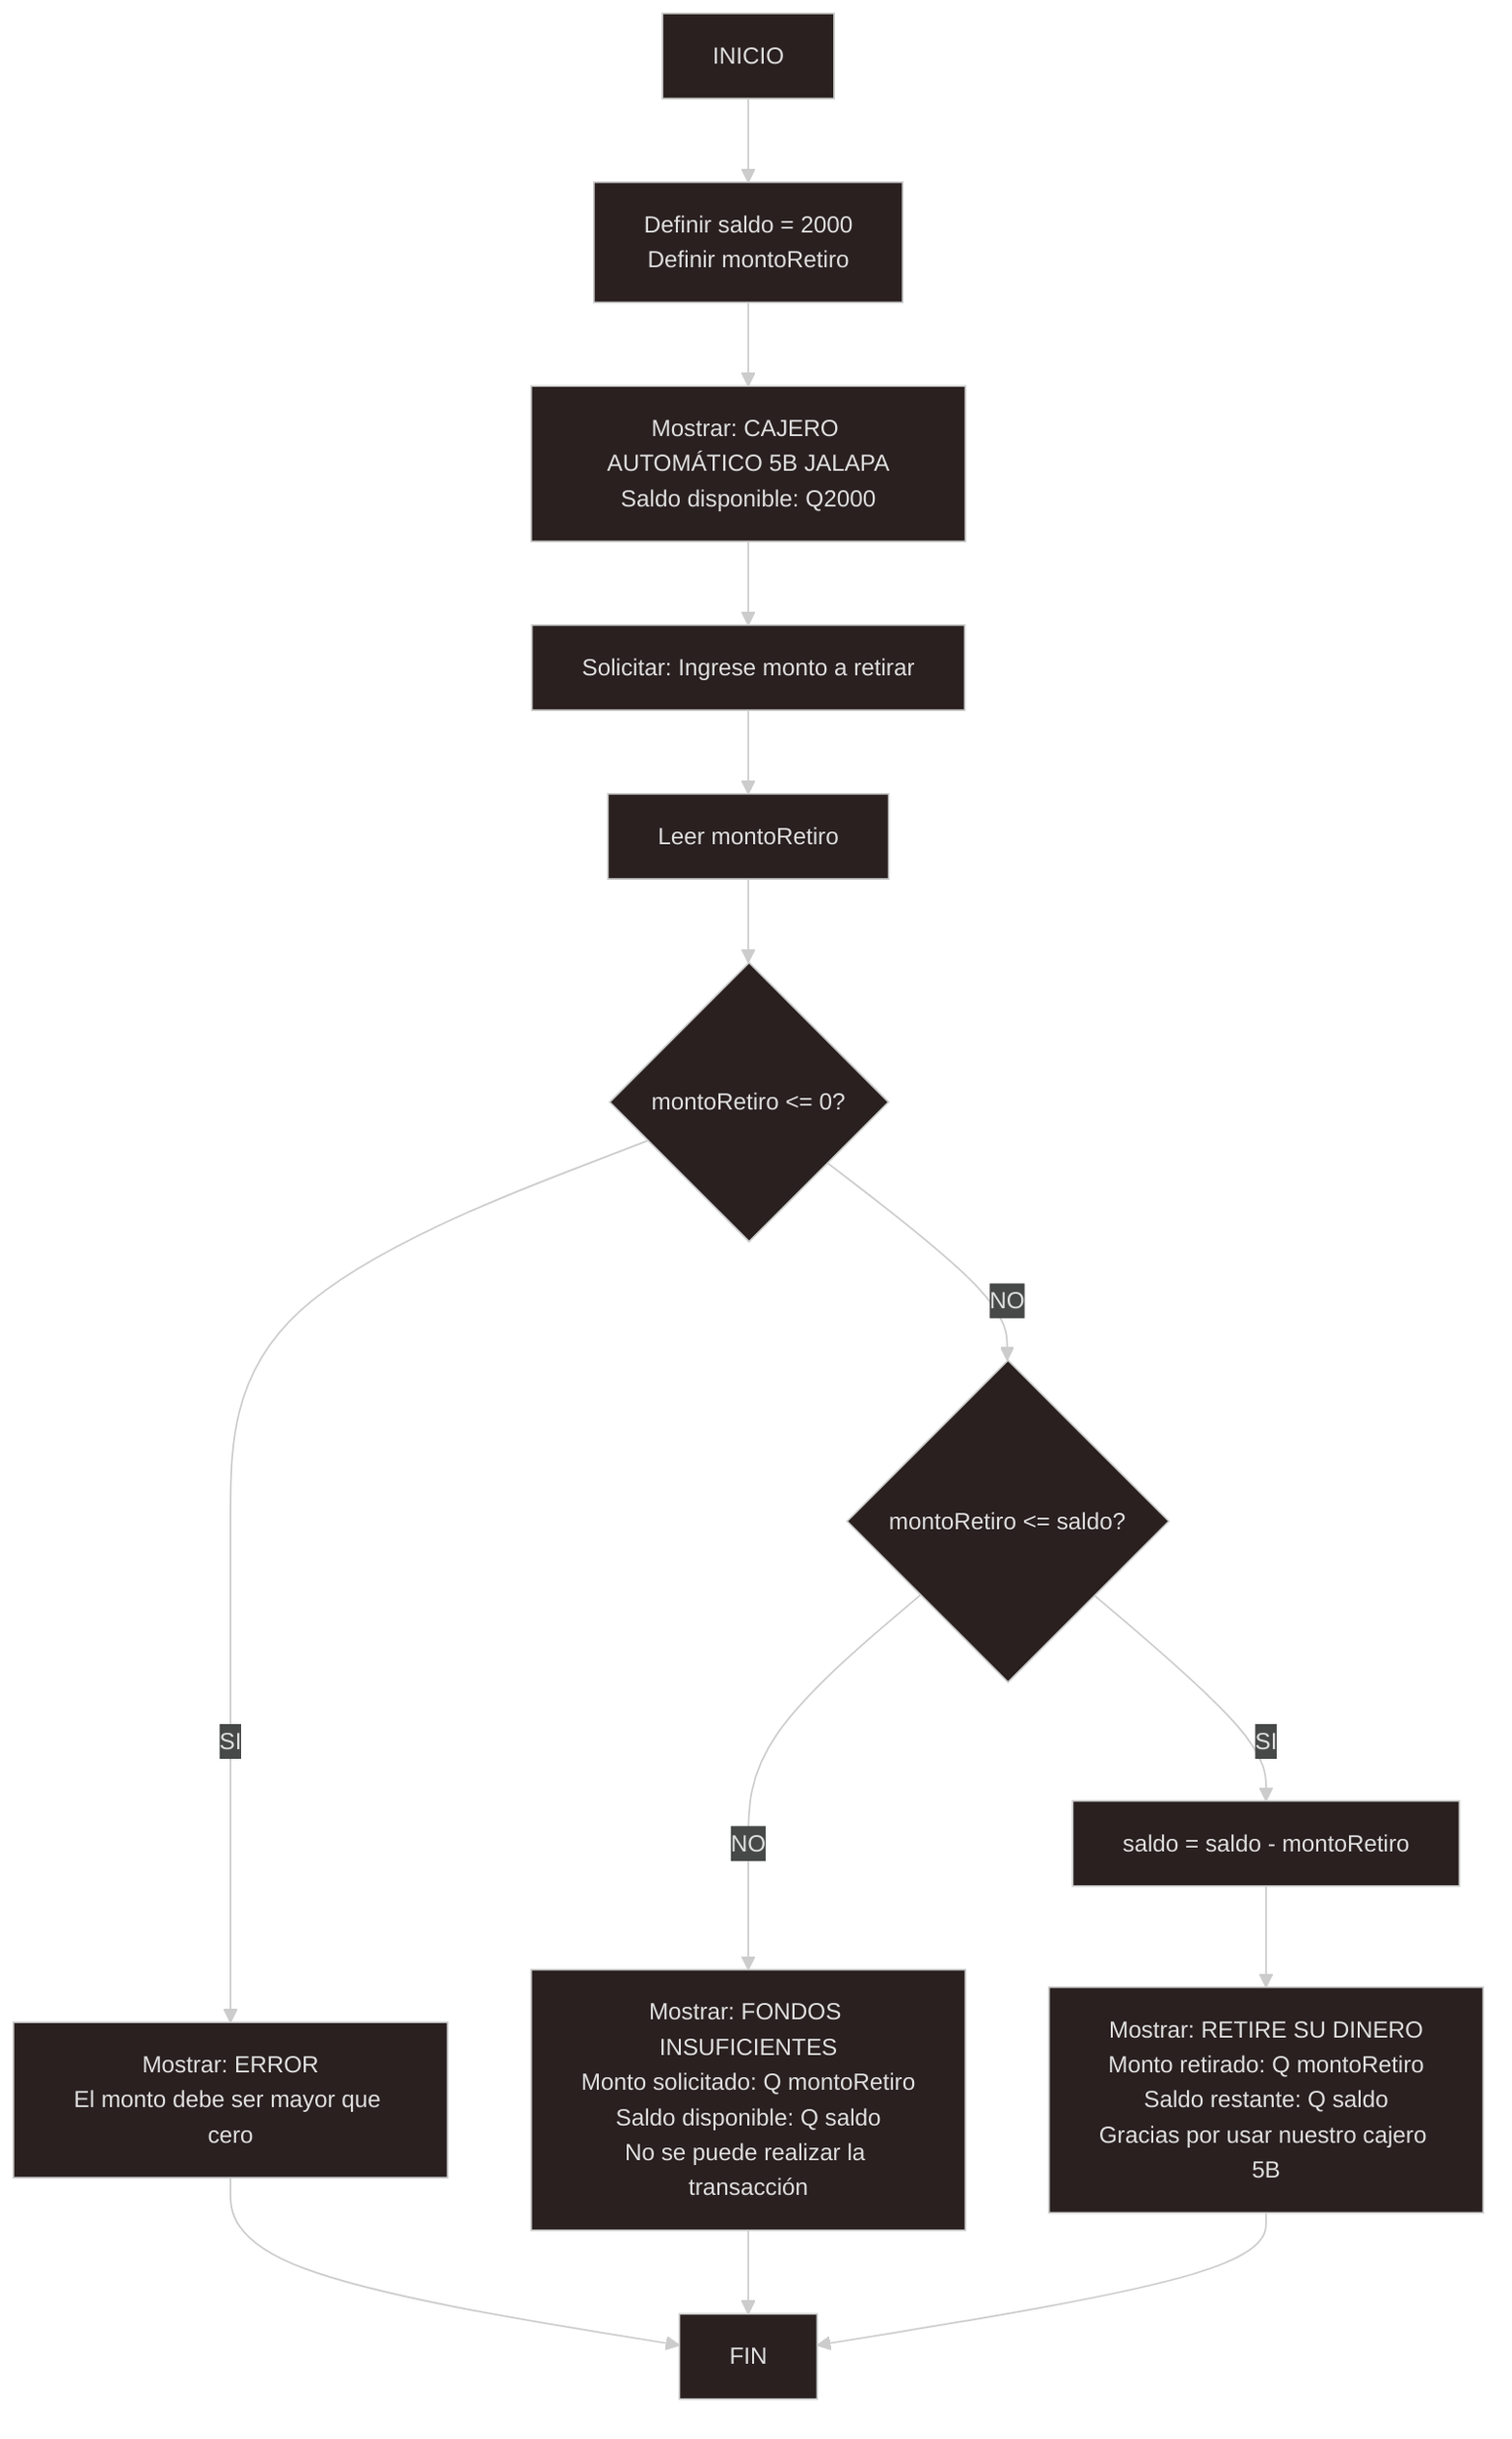 ---
config:
  theme: neo-dark
---
flowchart TD
    A[INICIO] --> B[Definir saldo = 2000<br/>Definir montoRetiro]
    B --> C[Mostrar: CAJERO AUTOMÁTICO 5B JALAPA<br/>Saldo disponible: Q2000]
    C --> D[Solicitar: Ingrese monto a retirar]
    D --> E[Leer montoRetiro]
    E --> F{montoRetiro <= 0?}
    F -->|SI| G[Mostrar: ERROR<br/>El monto debe ser mayor que cero]
    F -->|NO| H{montoRetiro <= saldo?}
    H -->|SI| I[saldo = saldo - montoRetiro]
    H -->|NO| J[Mostrar: FONDOS INSUFICIENTES<br/>Monto solicitado: Q montoRetiro<br/>Saldo disponible: Q saldo<br/>No se puede realizar la transacción]
    I --> K[Mostrar: RETIRE SU DINERO<br/>Monto retirado: Q montoRetiro<br/>Saldo restante: Q saldo<br/>Gracias por usar nuestro cajero 5B]
    G --> L[FIN]
    J --> L
    K --> L
    class A,L startEnd
    class B,I process
    class F,H decision
    class C,D,K output
    class G,J error